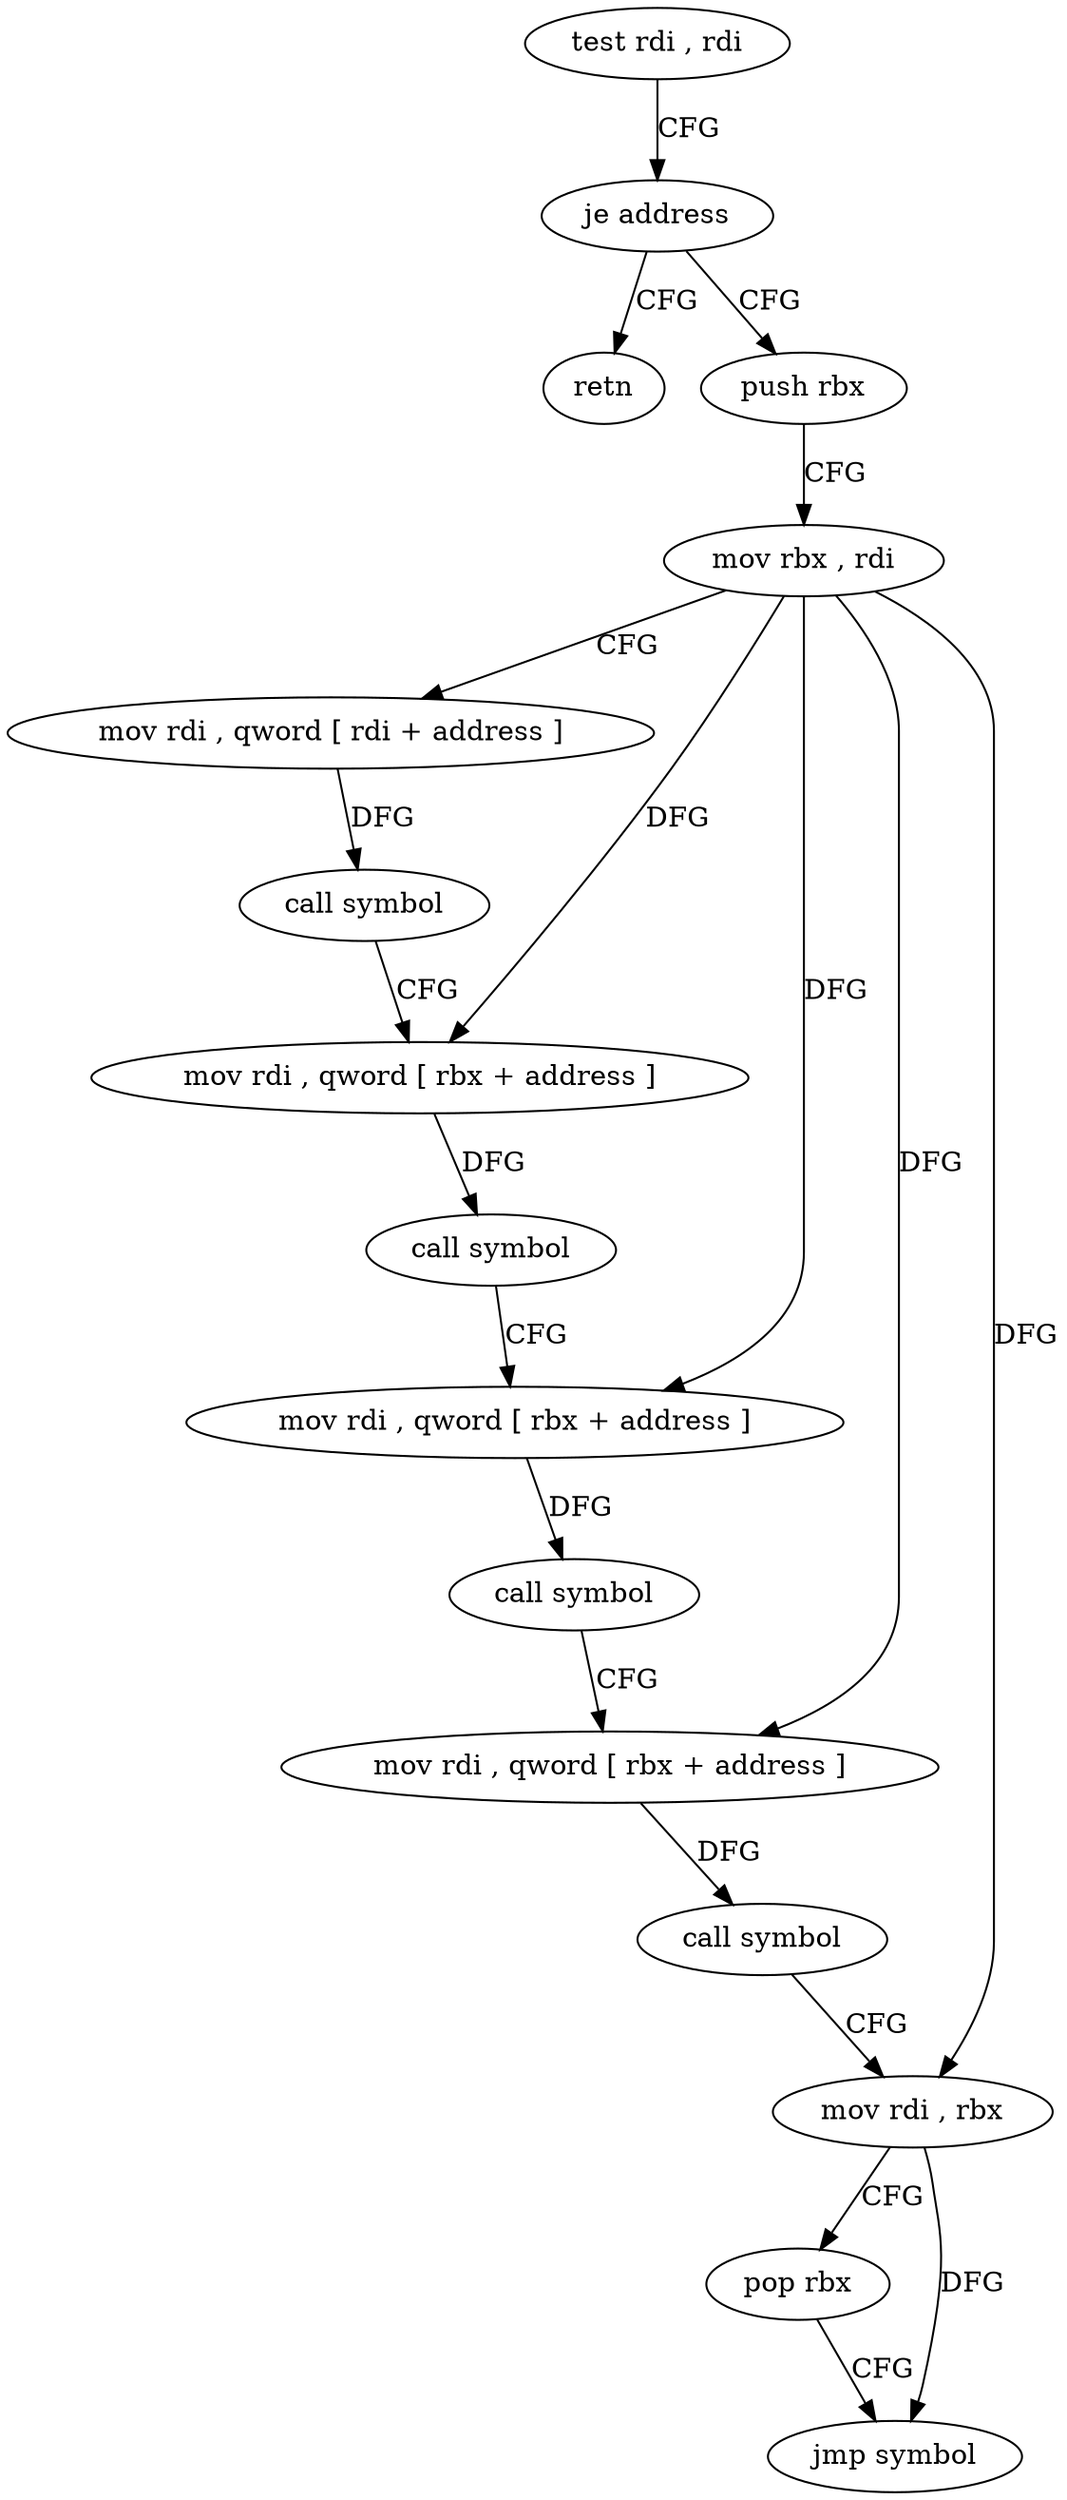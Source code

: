 digraph "func" {
"80832" [label = "test rdi , rdi" ]
"80835" [label = "je address" ]
"80886" [label = "retn" ]
"80837" [label = "push rbx" ]
"80838" [label = "mov rbx , rdi" ]
"80841" [label = "mov rdi , qword [ rdi + address ]" ]
"80845" [label = "call symbol" ]
"80850" [label = "mov rdi , qword [ rbx + address ]" ]
"80854" [label = "call symbol" ]
"80859" [label = "mov rdi , qword [ rbx + address ]" ]
"80863" [label = "call symbol" ]
"80868" [label = "mov rdi , qword [ rbx + address ]" ]
"80872" [label = "call symbol" ]
"80877" [label = "mov rdi , rbx" ]
"80880" [label = "pop rbx" ]
"80881" [label = "jmp symbol" ]
"80832" -> "80835" [ label = "CFG" ]
"80835" -> "80886" [ label = "CFG" ]
"80835" -> "80837" [ label = "CFG" ]
"80837" -> "80838" [ label = "CFG" ]
"80838" -> "80841" [ label = "CFG" ]
"80838" -> "80850" [ label = "DFG" ]
"80838" -> "80859" [ label = "DFG" ]
"80838" -> "80868" [ label = "DFG" ]
"80838" -> "80877" [ label = "DFG" ]
"80841" -> "80845" [ label = "DFG" ]
"80845" -> "80850" [ label = "CFG" ]
"80850" -> "80854" [ label = "DFG" ]
"80854" -> "80859" [ label = "CFG" ]
"80859" -> "80863" [ label = "DFG" ]
"80863" -> "80868" [ label = "CFG" ]
"80868" -> "80872" [ label = "DFG" ]
"80872" -> "80877" [ label = "CFG" ]
"80877" -> "80880" [ label = "CFG" ]
"80877" -> "80881" [ label = "DFG" ]
"80880" -> "80881" [ label = "CFG" ]
}
